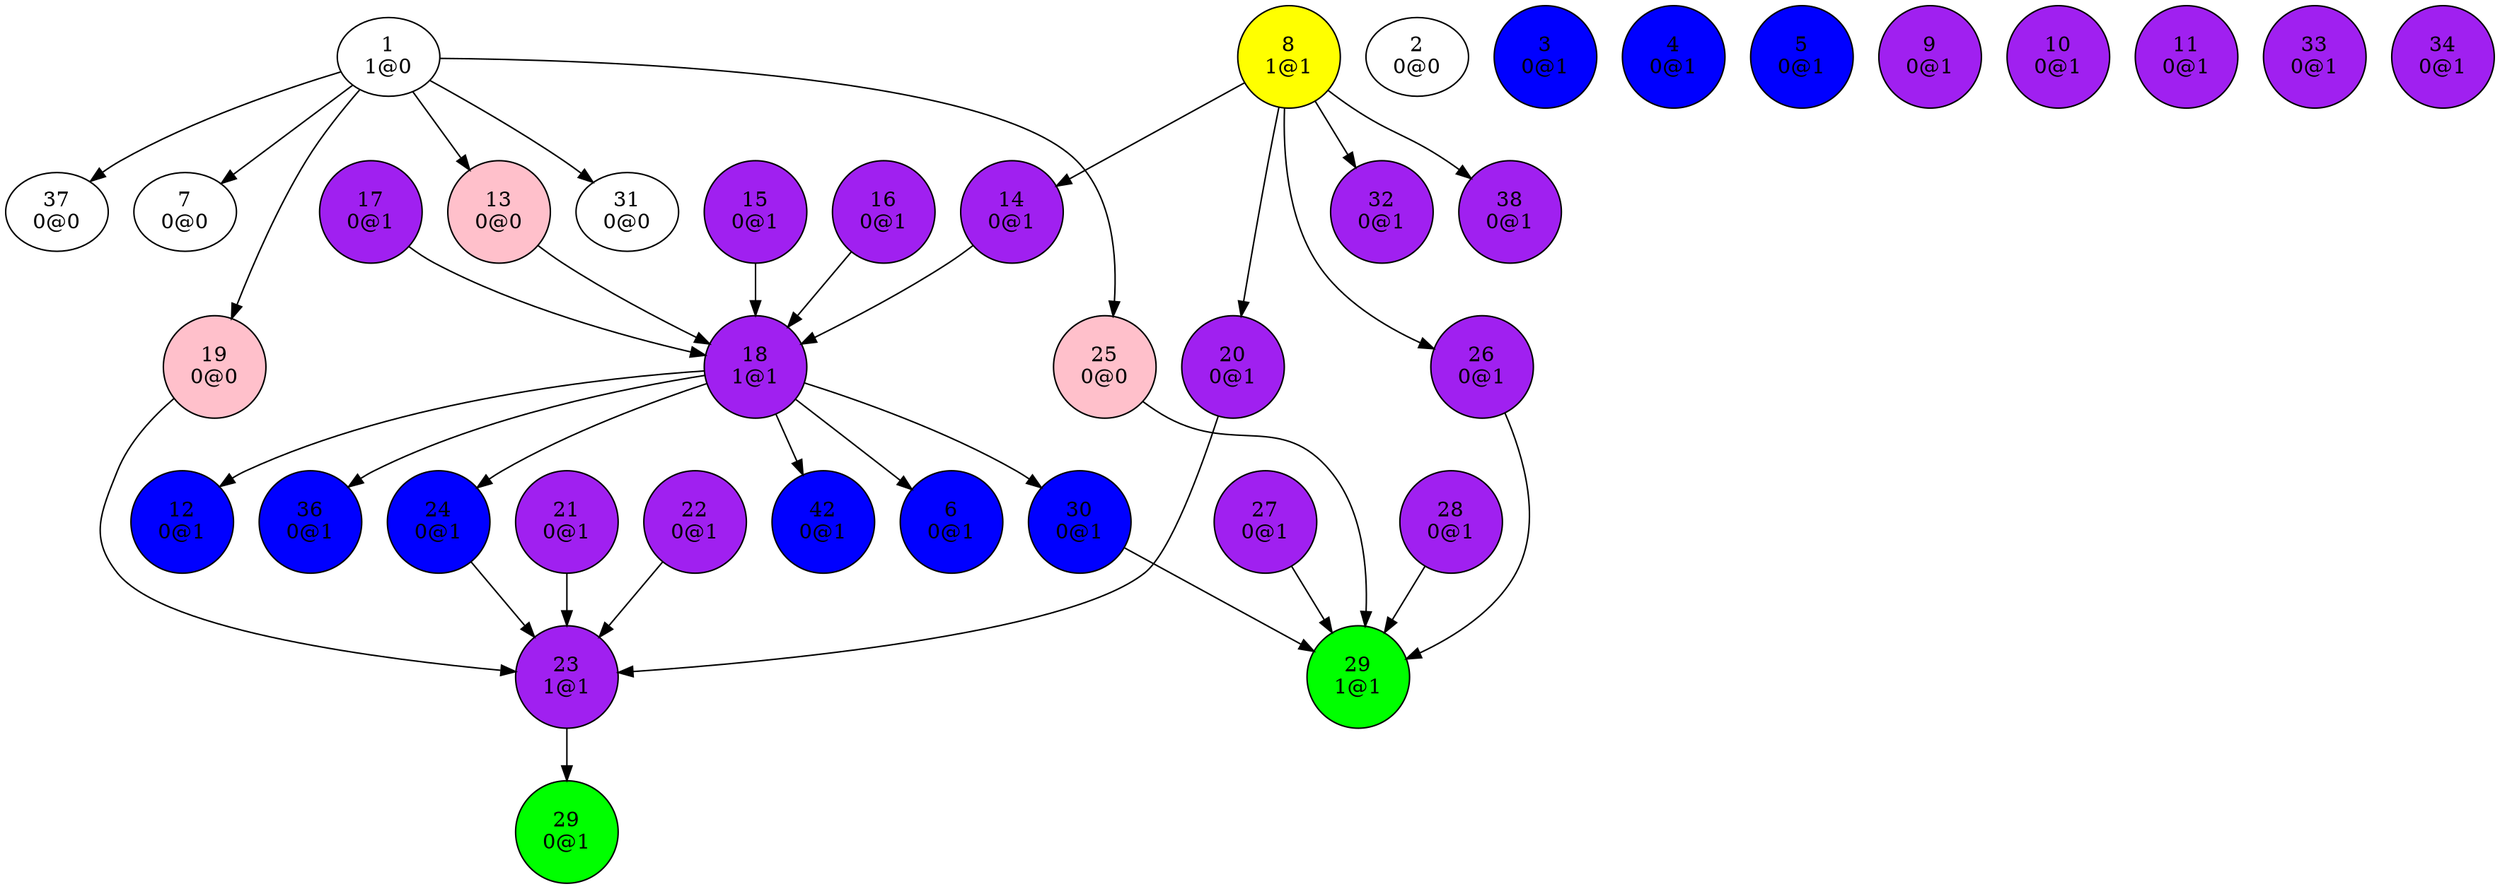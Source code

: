 digraph {
"1
1@0"->"7
0@0";
"1
1@0"->"13
0@0";
"1
1@0"->"19
0@0";
"1
1@0"->"25
0@0";
"1
1@0"->"31
0@0";
"1
1@0"->"37
0@0";
"2
0@0";
"3
0@1";
"4
0@1";
"5
0@1";
"6
0@1";
"7
0@0";
"8
1@1"->"14
0@1";
"8
1@1"->"20
0@1";
"8
1@1"->"26
0@1";
"8
1@1"->"32
0@1";
"8
1@1"->"38
0@1";
"9
0@1";
"10
0@1";
"11
0@1";
"12
0@1";
"13
0@0"->"18
1@1";
"14
0@1"->"18
1@1";
"15
0@1"->"18
1@1";
"16
0@1"->"18
1@1";
"17
0@1"->"18
1@1";
"18
1@1"->"6
0@1";
"18
1@1"->"12
0@1";
"18
1@1"->"24
0@1";
"18
1@1"->"30
0@1";
"18
1@1"->"36
0@1";
"18
1@1"->"42
0@1";
"19
0@0"->"23
1@1";
"20
0@1"->"23
1@1";
"21
0@1"->"23
1@1";
"22
0@1"->"23
1@1";
"23
1@1"->"29
0@1";
"24
0@1"->"23
1@1";
"25
0@0"->"29
1@1";
"26
0@1"->"29
1@1";
"27
0@1"->"29
1@1";
"28
0@1"->"29
1@1";
"29
0@1";
"29
1@1";
"30
0@1"->"29
1@1";
"31
0@0";
"32
0@1";
"33
0@1";
"34
0@1";
"36
0@1";
"37
0@0";
"38
0@1";
"42
0@1";
"3
0@1"[shape=circle, style=filled, fillcolor=blue];
"4
0@1"[shape=circle, style=filled, fillcolor=blue];
"5
0@1"[shape=circle, style=filled, fillcolor=blue];
"6
0@1"[shape=circle, style=filled, fillcolor=blue];
"8
1@1"[shape=circle, style=filled, fillcolor=yellow];
"9
0@1"[shape=circle, style=filled, fillcolor=purple];
"10
0@1"[shape=circle, style=filled, fillcolor=purple];
"11
0@1"[shape=circle, style=filled, fillcolor=purple];
"12
0@1"[shape=circle, style=filled, fillcolor=blue];
"13
0@0"[shape=circle, style=filled, fillcolor=pink];
"14
0@1"[shape=circle, style=filled, fillcolor=purple];
"15
0@1"[shape=circle, style=filled, fillcolor=purple];
"16
0@1"[shape=circle, style=filled, fillcolor=purple];
"17
0@1"[shape=circle, style=filled, fillcolor=purple];
"18
1@1"[shape=circle, style=filled, fillcolor=purple];
"19
0@0"[shape=circle, style=filled, fillcolor=pink];
"20
0@1"[shape=circle, style=filled, fillcolor=purple];
"21
0@1"[shape=circle, style=filled, fillcolor=purple];
"22
0@1"[shape=circle, style=filled, fillcolor=purple];
"23
1@1"[shape=circle, style=filled, fillcolor=purple];
"24
0@1"[shape=circle, style=filled, fillcolor=blue];
"25
0@0"[shape=circle, style=filled, fillcolor=pink];
"26
0@1"[shape=circle, style=filled, fillcolor=purple];
"27
0@1"[shape=circle, style=filled, fillcolor=purple];
"28
0@1"[shape=circle, style=filled, fillcolor=purple];
"29
0@1"[shape=circle, style=filled, fillcolor=green];
"29
1@1"[shape=circle, style=filled, fillcolor=green];
"30
0@1"[shape=circle, style=filled, fillcolor=blue];
"32
0@1"[shape=circle, style=filled, fillcolor=purple];
"33
0@1"[shape=circle, style=filled, fillcolor=purple];
"34
0@1"[shape=circle, style=filled, fillcolor=purple];
"36
0@1"[shape=circle, style=filled, fillcolor=blue];
"38
0@1"[shape=circle, style=filled, fillcolor=purple];
"42
0@1"[shape=circle, style=filled, fillcolor=blue];
}